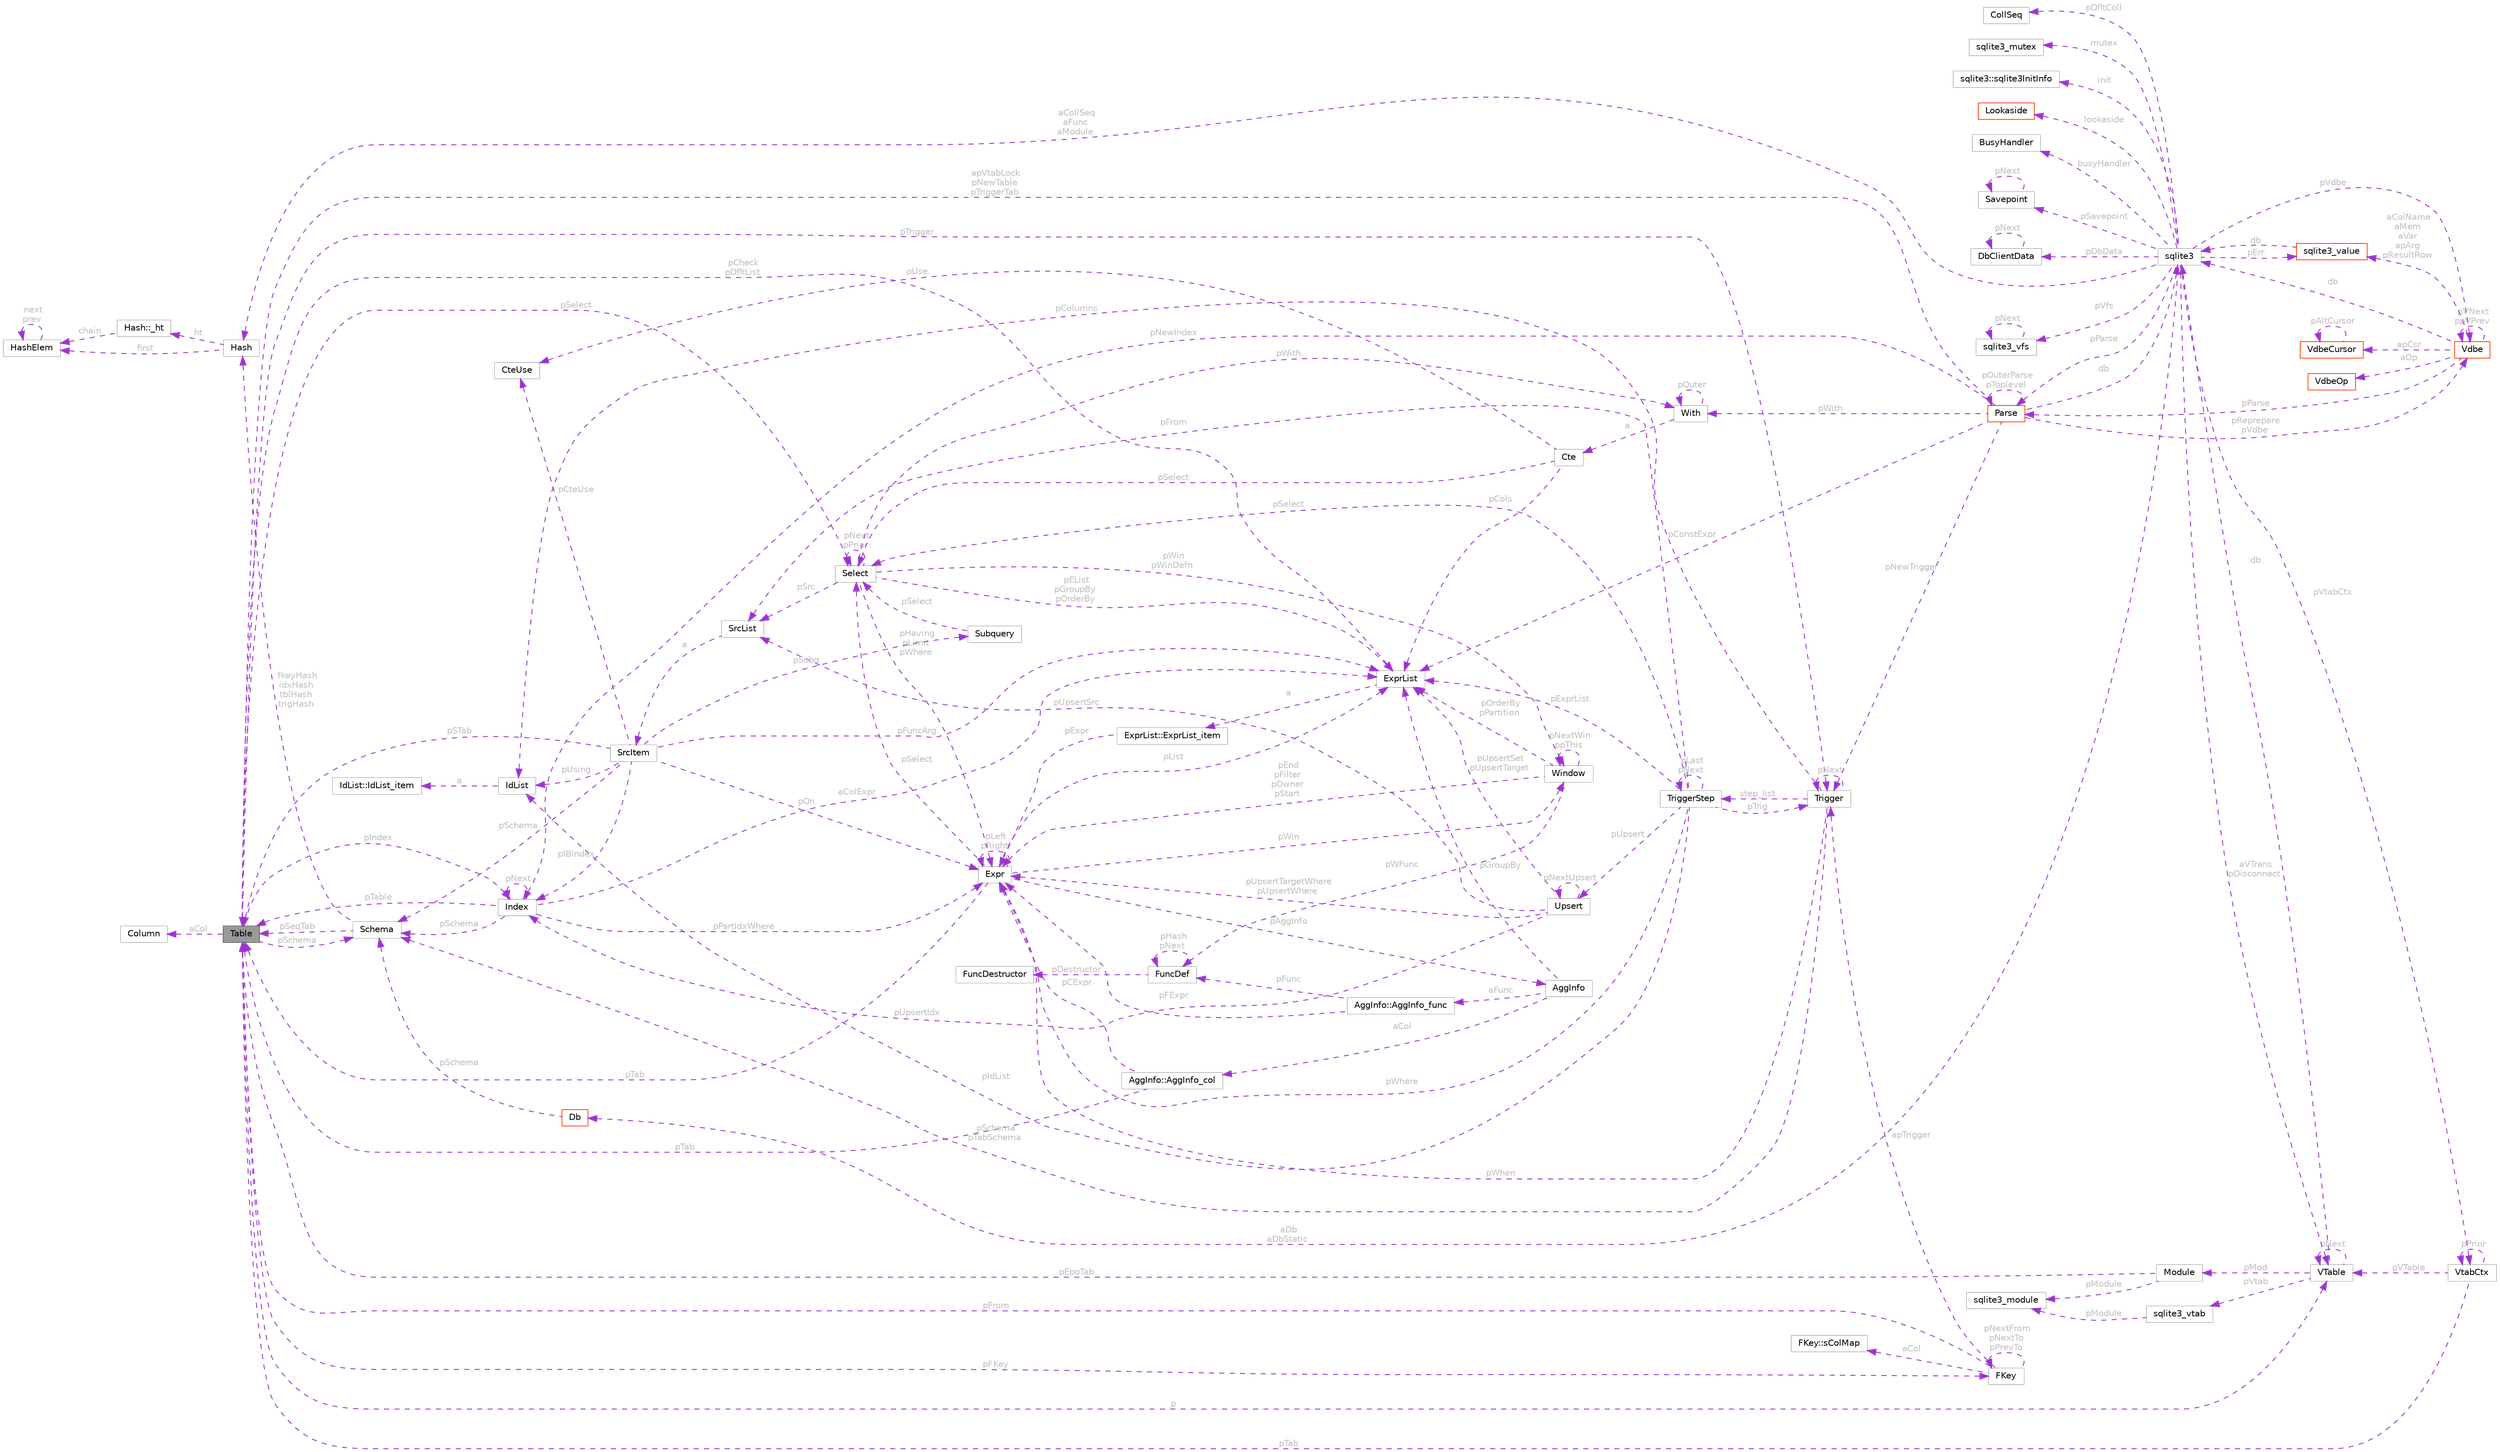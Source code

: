 digraph "Table"
{
 // LATEX_PDF_SIZE
  bgcolor="transparent";
  edge [fontname=Helvetica,fontsize=10,labelfontname=Helvetica,labelfontsize=10];
  node [fontname=Helvetica,fontsize=10,shape=box,height=0.2,width=0.4];
  rankdir="LR";
  Node1 [id="Node000001",label="Table",height=0.2,width=0.4,color="gray40", fillcolor="grey60", style="filled", fontcolor="black",tooltip=" "];
  Node2 -> Node1 [id="edge1_Node000001_Node000002",dir="back",color="darkorchid3",style="dashed",tooltip=" ",label=" aCol",fontcolor="grey" ];
  Node2 [id="Node000002",label="Column",height=0.2,width=0.4,color="grey75", fillcolor="white", style="filled",URL="$structColumn.html",tooltip=" "];
  Node3 -> Node1 [id="edge2_Node000001_Node000003",dir="back",color="darkorchid3",style="dashed",tooltip=" ",label=" pIndex",fontcolor="grey" ];
  Node3 [id="Node000003",label="Index",height=0.2,width=0.4,color="grey75", fillcolor="white", style="filled",URL="$structIndex.html",tooltip=" "];
  Node1 -> Node3 [id="edge3_Node000003_Node000001",dir="back",color="darkorchid3",style="dashed",tooltip=" ",label=" pTable",fontcolor="grey" ];
  Node3 -> Node3 [id="edge4_Node000003_Node000003",dir="back",color="darkorchid3",style="dashed",tooltip=" ",label=" pNext",fontcolor="grey" ];
  Node4 -> Node3 [id="edge5_Node000003_Node000004",dir="back",color="darkorchid3",style="dashed",tooltip=" ",label=" pSchema",fontcolor="grey" ];
  Node4 [id="Node000004",label="Schema",height=0.2,width=0.4,color="grey75", fillcolor="white", style="filled",URL="$structSchema.html",tooltip=" "];
  Node5 -> Node4 [id="edge6_Node000004_Node000005",dir="back",color="darkorchid3",style="dashed",tooltip=" ",label=" fkeyHash\nidxHash\ntblHash\ntrigHash",fontcolor="grey" ];
  Node5 [id="Node000005",label="Hash",height=0.2,width=0.4,color="grey75", fillcolor="white", style="filled",URL="$structHash.html",tooltip=" "];
  Node6 -> Node5 [id="edge7_Node000005_Node000006",dir="back",color="darkorchid3",style="dashed",tooltip=" ",label=" first",fontcolor="grey" ];
  Node6 [id="Node000006",label="HashElem",height=0.2,width=0.4,color="grey75", fillcolor="white", style="filled",URL="$structHashElem.html",tooltip=" "];
  Node6 -> Node6 [id="edge8_Node000006_Node000006",dir="back",color="darkorchid3",style="dashed",tooltip=" ",label=" next\nprev",fontcolor="grey" ];
  Node7 -> Node5 [id="edge9_Node000005_Node000007",dir="back",color="darkorchid3",style="dashed",tooltip=" ",label=" ht",fontcolor="grey" ];
  Node7 [id="Node000007",label="Hash::_ht",height=0.2,width=0.4,color="grey75", fillcolor="white", style="filled",URL="$structHash_1_1__ht.html",tooltip=" "];
  Node6 -> Node7 [id="edge10_Node000007_Node000006",dir="back",color="darkorchid3",style="dashed",tooltip=" ",label=" chain",fontcolor="grey" ];
  Node1 -> Node4 [id="edge11_Node000004_Node000001",dir="back",color="darkorchid3",style="dashed",tooltip=" ",label=" pSeqTab",fontcolor="grey" ];
  Node8 -> Node3 [id="edge12_Node000003_Node000008",dir="back",color="darkorchid3",style="dashed",tooltip=" ",label=" pPartIdxWhere",fontcolor="grey" ];
  Node8 [id="Node000008",label="Expr",height=0.2,width=0.4,color="grey75", fillcolor="white", style="filled",URL="$structExpr.html",tooltip=" "];
  Node8 -> Node8 [id="edge13_Node000008_Node000008",dir="back",color="darkorchid3",style="dashed",tooltip=" ",label=" pLeft\npRight",fontcolor="grey" ];
  Node9 -> Node8 [id="edge14_Node000008_Node000009",dir="back",color="darkorchid3",style="dashed",tooltip=" ",label=" pList",fontcolor="grey" ];
  Node9 [id="Node000009",label="ExprList",height=0.2,width=0.4,color="grey75", fillcolor="white", style="filled",URL="$structExprList.html",tooltip=" "];
  Node10 -> Node9 [id="edge15_Node000009_Node000010",dir="back",color="darkorchid3",style="dashed",tooltip=" ",label=" a",fontcolor="grey" ];
  Node10 [id="Node000010",label="ExprList::ExprList_item",height=0.2,width=0.4,color="grey75", fillcolor="white", style="filled",URL="$structExprList_1_1ExprList__item.html",tooltip=" "];
  Node8 -> Node10 [id="edge16_Node000010_Node000008",dir="back",color="darkorchid3",style="dashed",tooltip=" ",label=" pExpr",fontcolor="grey" ];
  Node11 -> Node8 [id="edge17_Node000008_Node000011",dir="back",color="darkorchid3",style="dashed",tooltip=" ",label=" pSelect",fontcolor="grey" ];
  Node11 [id="Node000011",label="Select",height=0.2,width=0.4,color="grey75", fillcolor="white", style="filled",URL="$structSelect.html",tooltip=" "];
  Node9 -> Node11 [id="edge18_Node000011_Node000009",dir="back",color="darkorchid3",style="dashed",tooltip=" ",label=" pEList\npGroupBy\npOrderBy",fontcolor="grey" ];
  Node12 -> Node11 [id="edge19_Node000011_Node000012",dir="back",color="darkorchid3",style="dashed",tooltip=" ",label=" pSrc",fontcolor="grey" ];
  Node12 [id="Node000012",label="SrcList",height=0.2,width=0.4,color="grey75", fillcolor="white", style="filled",URL="$structSrcList.html",tooltip=" "];
  Node13 -> Node12 [id="edge20_Node000012_Node000013",dir="back",color="darkorchid3",style="dashed",tooltip=" ",label=" a",fontcolor="grey" ];
  Node13 [id="Node000013",label="SrcItem",height=0.2,width=0.4,color="grey75", fillcolor="white", style="filled",URL="$structSrcItem.html",tooltip=" "];
  Node1 -> Node13 [id="edge21_Node000013_Node000001",dir="back",color="darkorchid3",style="dashed",tooltip=" ",label=" pSTab",fontcolor="grey" ];
  Node9 -> Node13 [id="edge22_Node000013_Node000009",dir="back",color="darkorchid3",style="dashed",tooltip=" ",label=" pFuncArg",fontcolor="grey" ];
  Node3 -> Node13 [id="edge23_Node000013_Node000003",dir="back",color="darkorchid3",style="dashed",tooltip=" ",label=" pIBIndex",fontcolor="grey" ];
  Node14 -> Node13 [id="edge24_Node000013_Node000014",dir="back",color="darkorchid3",style="dashed",tooltip=" ",label=" pCteUse",fontcolor="grey" ];
  Node14 [id="Node000014",label="CteUse",height=0.2,width=0.4,color="grey75", fillcolor="white", style="filled",URL="$structCteUse.html",tooltip=" "];
  Node8 -> Node13 [id="edge25_Node000013_Node000008",dir="back",color="darkorchid3",style="dashed",tooltip=" ",label=" pOn",fontcolor="grey" ];
  Node15 -> Node13 [id="edge26_Node000013_Node000015",dir="back",color="darkorchid3",style="dashed",tooltip=" ",label=" pUsing",fontcolor="grey" ];
  Node15 [id="Node000015",label="IdList",height=0.2,width=0.4,color="grey75", fillcolor="white", style="filled",URL="$structIdList.html",tooltip=" "];
  Node16 -> Node15 [id="edge27_Node000015_Node000016",dir="back",color="darkorchid3",style="dashed",tooltip=" ",label=" a",fontcolor="grey" ];
  Node16 [id="Node000016",label="IdList::IdList_item",height=0.2,width=0.4,color="grey75", fillcolor="white", style="filled",URL="$structIdList_1_1IdList__item.html",tooltip=" "];
  Node4 -> Node13 [id="edge28_Node000013_Node000004",dir="back",color="darkorchid3",style="dashed",tooltip=" ",label=" pSchema",fontcolor="grey" ];
  Node17 -> Node13 [id="edge29_Node000013_Node000017",dir="back",color="darkorchid3",style="dashed",tooltip=" ",label=" pSubq",fontcolor="grey" ];
  Node17 [id="Node000017",label="Subquery",height=0.2,width=0.4,color="grey75", fillcolor="white", style="filled",URL="$structSubquery.html",tooltip=" "];
  Node11 -> Node17 [id="edge30_Node000017_Node000011",dir="back",color="darkorchid3",style="dashed",tooltip=" ",label=" pSelect",fontcolor="grey" ];
  Node8 -> Node11 [id="edge31_Node000011_Node000008",dir="back",color="darkorchid3",style="dashed",tooltip=" ",label=" pHaving\npLimit\npWhere",fontcolor="grey" ];
  Node11 -> Node11 [id="edge32_Node000011_Node000011",dir="back",color="darkorchid3",style="dashed",tooltip=" ",label=" pNext\npPrior",fontcolor="grey" ];
  Node18 -> Node11 [id="edge33_Node000011_Node000018",dir="back",color="darkorchid3",style="dashed",tooltip=" ",label=" pWith",fontcolor="grey" ];
  Node18 [id="Node000018",label="With",height=0.2,width=0.4,color="grey75", fillcolor="white", style="filled",URL="$structWith.html",tooltip=" "];
  Node18 -> Node18 [id="edge34_Node000018_Node000018",dir="back",color="darkorchid3",style="dashed",tooltip=" ",label=" pOuter",fontcolor="grey" ];
  Node19 -> Node18 [id="edge35_Node000018_Node000019",dir="back",color="darkorchid3",style="dashed",tooltip=" ",label=" a",fontcolor="grey" ];
  Node19 [id="Node000019",label="Cte",height=0.2,width=0.4,color="grey75", fillcolor="white", style="filled",URL="$structCte.html",tooltip=" "];
  Node9 -> Node19 [id="edge36_Node000019_Node000009",dir="back",color="darkorchid3",style="dashed",tooltip=" ",label=" pCols",fontcolor="grey" ];
  Node11 -> Node19 [id="edge37_Node000019_Node000011",dir="back",color="darkorchid3",style="dashed",tooltip=" ",label=" pSelect",fontcolor="grey" ];
  Node14 -> Node19 [id="edge38_Node000019_Node000014",dir="back",color="darkorchid3",style="dashed",tooltip=" ",label=" pUse",fontcolor="grey" ];
  Node20 -> Node11 [id="edge39_Node000011_Node000020",dir="back",color="darkorchid3",style="dashed",tooltip=" ",label=" pWin\npWinDefn",fontcolor="grey" ];
  Node20 [id="Node000020",label="Window",height=0.2,width=0.4,color="grey75", fillcolor="white", style="filled",URL="$structWindow.html",tooltip=" "];
  Node9 -> Node20 [id="edge40_Node000020_Node000009",dir="back",color="darkorchid3",style="dashed",tooltip=" ",label=" pOrderBy\npPartition",fontcolor="grey" ];
  Node8 -> Node20 [id="edge41_Node000020_Node000008",dir="back",color="darkorchid3",style="dashed",tooltip=" ",label=" pEnd\npFilter\npOwner\npStart",fontcolor="grey" ];
  Node20 -> Node20 [id="edge42_Node000020_Node000020",dir="back",color="darkorchid3",style="dashed",tooltip=" ",label=" pNextWin\nppThis",fontcolor="grey" ];
  Node21 -> Node20 [id="edge43_Node000020_Node000021",dir="back",color="darkorchid3",style="dashed",tooltip=" ",label=" pWFunc",fontcolor="grey" ];
  Node21 [id="Node000021",label="FuncDef",height=0.2,width=0.4,color="grey75", fillcolor="white", style="filled",URL="$structFuncDef.html",tooltip=" "];
  Node21 -> Node21 [id="edge44_Node000021_Node000021",dir="back",color="darkorchid3",style="dashed",tooltip=" ",label=" pHash\npNext",fontcolor="grey" ];
  Node22 -> Node21 [id="edge45_Node000021_Node000022",dir="back",color="darkorchid3",style="dashed",tooltip=" ",label=" pDestructor",fontcolor="grey" ];
  Node22 [id="Node000022",label="FuncDestructor",height=0.2,width=0.4,color="grey75", fillcolor="white", style="filled",URL="$structFuncDestructor.html",tooltip=" "];
  Node23 -> Node8 [id="edge46_Node000008_Node000023",dir="back",color="darkorchid3",style="dashed",tooltip=" ",label=" pAggInfo",fontcolor="grey" ];
  Node23 [id="Node000023",label="AggInfo",height=0.2,width=0.4,color="grey75", fillcolor="white", style="filled",URL="$structAggInfo.html",tooltip=" "];
  Node9 -> Node23 [id="edge47_Node000023_Node000009",dir="back",color="darkorchid3",style="dashed",tooltip=" ",label=" pGroupBy",fontcolor="grey" ];
  Node24 -> Node23 [id="edge48_Node000023_Node000024",dir="back",color="darkorchid3",style="dashed",tooltip=" ",label=" aCol",fontcolor="grey" ];
  Node24 [id="Node000024",label="AggInfo::AggInfo_col",height=0.2,width=0.4,color="grey75", fillcolor="white", style="filled",URL="$structAggInfo_1_1AggInfo__col.html",tooltip=" "];
  Node1 -> Node24 [id="edge49_Node000024_Node000001",dir="back",color="darkorchid3",style="dashed",tooltip=" ",label=" pTab",fontcolor="grey" ];
  Node8 -> Node24 [id="edge50_Node000024_Node000008",dir="back",color="darkorchid3",style="dashed",tooltip=" ",label=" pCExpr",fontcolor="grey" ];
  Node25 -> Node23 [id="edge51_Node000023_Node000025",dir="back",color="darkorchid3",style="dashed",tooltip=" ",label=" aFunc",fontcolor="grey" ];
  Node25 [id="Node000025",label="AggInfo::AggInfo_func",height=0.2,width=0.4,color="grey75", fillcolor="white", style="filled",URL="$structAggInfo_1_1AggInfo__func.html",tooltip=" "];
  Node8 -> Node25 [id="edge52_Node000025_Node000008",dir="back",color="darkorchid3",style="dashed",tooltip=" ",label=" pFExpr",fontcolor="grey" ];
  Node21 -> Node25 [id="edge53_Node000025_Node000021",dir="back",color="darkorchid3",style="dashed",tooltip=" ",label=" pFunc",fontcolor="grey" ];
  Node1 -> Node8 [id="edge54_Node000008_Node000001",dir="back",color="darkorchid3",style="dashed",tooltip=" ",label=" pTab",fontcolor="grey" ];
  Node20 -> Node8 [id="edge55_Node000008_Node000020",dir="back",color="darkorchid3",style="dashed",tooltip=" ",label=" pWin",fontcolor="grey" ];
  Node9 -> Node3 [id="edge56_Node000003_Node000009",dir="back",color="darkorchid3",style="dashed",tooltip=" ",label=" aColExpr",fontcolor="grey" ];
  Node9 -> Node1 [id="edge57_Node000001_Node000009",dir="back",color="darkorchid3",style="dashed",tooltip=" ",label=" pCheck\npDfltList",fontcolor="grey" ];
  Node26 -> Node1 [id="edge58_Node000001_Node000026",dir="back",color="darkorchid3",style="dashed",tooltip=" ",label=" pFKey",fontcolor="grey" ];
  Node26 [id="Node000026",label="FKey",height=0.2,width=0.4,color="grey75", fillcolor="white", style="filled",URL="$structFKey.html",tooltip=" "];
  Node1 -> Node26 [id="edge59_Node000026_Node000001",dir="back",color="darkorchid3",style="dashed",tooltip=" ",label=" pFrom",fontcolor="grey" ];
  Node26 -> Node26 [id="edge60_Node000026_Node000026",dir="back",color="darkorchid3",style="dashed",tooltip=" ",label=" pNextFrom\npNextTo\npPrevTo",fontcolor="grey" ];
  Node27 -> Node26 [id="edge61_Node000026_Node000027",dir="back",color="darkorchid3",style="dashed",tooltip=" ",label=" apTrigger",fontcolor="grey" ];
  Node27 [id="Node000027",label="Trigger",height=0.2,width=0.4,color="grey75", fillcolor="white", style="filled",URL="$structTrigger.html",tooltip=" "];
  Node8 -> Node27 [id="edge62_Node000027_Node000008",dir="back",color="darkorchid3",style="dashed",tooltip=" ",label=" pWhen",fontcolor="grey" ];
  Node15 -> Node27 [id="edge63_Node000027_Node000015",dir="back",color="darkorchid3",style="dashed",tooltip=" ",label=" pColumns",fontcolor="grey" ];
  Node4 -> Node27 [id="edge64_Node000027_Node000004",dir="back",color="darkorchid3",style="dashed",tooltip=" ",label=" pSchema\npTabSchema",fontcolor="grey" ];
  Node28 -> Node27 [id="edge65_Node000027_Node000028",dir="back",color="darkorchid3",style="dashed",tooltip=" ",label=" step_list",fontcolor="grey" ];
  Node28 [id="Node000028",label="TriggerStep",height=0.2,width=0.4,color="grey75", fillcolor="white", style="filled",URL="$structTriggerStep.html",tooltip=" "];
  Node27 -> Node28 [id="edge66_Node000028_Node000027",dir="back",color="darkorchid3",style="dashed",tooltip=" ",label=" pTrig",fontcolor="grey" ];
  Node11 -> Node28 [id="edge67_Node000028_Node000011",dir="back",color="darkorchid3",style="dashed",tooltip=" ",label=" pSelect",fontcolor="grey" ];
  Node12 -> Node28 [id="edge68_Node000028_Node000012",dir="back",color="darkorchid3",style="dashed",tooltip=" ",label=" pFrom",fontcolor="grey" ];
  Node8 -> Node28 [id="edge69_Node000028_Node000008",dir="back",color="darkorchid3",style="dashed",tooltip=" ",label=" pWhere",fontcolor="grey" ];
  Node9 -> Node28 [id="edge70_Node000028_Node000009",dir="back",color="darkorchid3",style="dashed",tooltip=" ",label=" pExprList",fontcolor="grey" ];
  Node15 -> Node28 [id="edge71_Node000028_Node000015",dir="back",color="darkorchid3",style="dashed",tooltip=" ",label=" pIdList",fontcolor="grey" ];
  Node29 -> Node28 [id="edge72_Node000028_Node000029",dir="back",color="darkorchid3",style="dashed",tooltip=" ",label=" pUpsert",fontcolor="grey" ];
  Node29 [id="Node000029",label="Upsert",height=0.2,width=0.4,color="grey75", fillcolor="white", style="filled",URL="$structUpsert.html",tooltip=" "];
  Node9 -> Node29 [id="edge73_Node000029_Node000009",dir="back",color="darkorchid3",style="dashed",tooltip=" ",label=" pUpsertSet\npUpsertTarget",fontcolor="grey" ];
  Node8 -> Node29 [id="edge74_Node000029_Node000008",dir="back",color="darkorchid3",style="dashed",tooltip=" ",label=" pUpsertTargetWhere\npUpsertWhere",fontcolor="grey" ];
  Node29 -> Node29 [id="edge75_Node000029_Node000029",dir="back",color="darkorchid3",style="dashed",tooltip=" ",label=" pNextUpsert",fontcolor="grey" ];
  Node3 -> Node29 [id="edge76_Node000029_Node000003",dir="back",color="darkorchid3",style="dashed",tooltip=" ",label=" pUpsertIdx",fontcolor="grey" ];
  Node12 -> Node29 [id="edge77_Node000029_Node000012",dir="back",color="darkorchid3",style="dashed",tooltip=" ",label=" pUpsertSrc",fontcolor="grey" ];
  Node28 -> Node28 [id="edge78_Node000028_Node000028",dir="back",color="darkorchid3",style="dashed",tooltip=" ",label=" pLast\npNext",fontcolor="grey" ];
  Node27 -> Node27 [id="edge79_Node000027_Node000027",dir="back",color="darkorchid3",style="dashed",tooltip=" ",label=" pNext",fontcolor="grey" ];
  Node30 -> Node26 [id="edge80_Node000026_Node000030",dir="back",color="darkorchid3",style="dashed",tooltip=" ",label=" aCol",fontcolor="grey" ];
  Node30 [id="Node000030",label="FKey::sColMap",height=0.2,width=0.4,color="grey75", fillcolor="white", style="filled",URL="$structFKey_1_1sColMap.html",tooltip=" "];
  Node11 -> Node1 [id="edge81_Node000001_Node000011",dir="back",color="darkorchid3",style="dashed",tooltip=" ",label=" pSelect",fontcolor="grey" ];
  Node31 -> Node1 [id="edge82_Node000001_Node000031",dir="back",color="darkorchid3",style="dashed",tooltip=" ",label=" p",fontcolor="grey" ];
  Node31 [id="Node000031",label="VTable",height=0.2,width=0.4,color="grey75", fillcolor="white", style="filled",URL="$structVTable.html",tooltip=" "];
  Node32 -> Node31 [id="edge83_Node000031_Node000032",dir="back",color="darkorchid3",style="dashed",tooltip=" ",label=" db",fontcolor="grey" ];
  Node32 [id="Node000032",label="sqlite3",height=0.2,width=0.4,color="grey75", fillcolor="white", style="filled",URL="$structsqlite3.html",tooltip=" "];
  Node33 -> Node32 [id="edge84_Node000032_Node000033",dir="back",color="darkorchid3",style="dashed",tooltip=" ",label=" pVfs",fontcolor="grey" ];
  Node33 [id="Node000033",label="sqlite3_vfs",height=0.2,width=0.4,color="grey75", fillcolor="white", style="filled",URL="$structsqlite3__vfs.html",tooltip=" "];
  Node33 -> Node33 [id="edge85_Node000033_Node000033",dir="back",color="darkorchid3",style="dashed",tooltip=" ",label=" pNext",fontcolor="grey" ];
  Node34 -> Node32 [id="edge86_Node000032_Node000034",dir="back",color="darkorchid3",style="dashed",tooltip=" ",label=" pVdbe",fontcolor="grey" ];
  Node34 [id="Node000034",label="Vdbe",height=0.2,width=0.4,color="orangered", fillcolor="white", style="filled",URL="$structVdbe.html",tooltip=" "];
  Node32 -> Node34 [id="edge87_Node000034_Node000032",dir="back",color="darkorchid3",style="dashed",tooltip=" ",label=" db",fontcolor="grey" ];
  Node34 -> Node34 [id="edge88_Node000034_Node000034",dir="back",color="darkorchid3",style="dashed",tooltip=" ",label=" pVNext\nppVPrev",fontcolor="grey" ];
  Node35 -> Node34 [id="edge89_Node000034_Node000035",dir="back",color="darkorchid3",style="dashed",tooltip=" ",label=" pParse",fontcolor="grey" ];
  Node35 [id="Node000035",label="Parse",height=0.2,width=0.4,color="orangered", fillcolor="white", style="filled",URL="$structParse.html",tooltip=" "];
  Node32 -> Node35 [id="edge90_Node000035_Node000032",dir="back",color="darkorchid3",style="dashed",tooltip=" ",label=" db",fontcolor="grey" ];
  Node34 -> Node35 [id="edge91_Node000035_Node000034",dir="back",color="darkorchid3",style="dashed",tooltip=" ",label=" pReprepare\npVdbe",fontcolor="grey" ];
  Node9 -> Node35 [id="edge92_Node000035_Node000009",dir="back",color="darkorchid3",style="dashed",tooltip=" ",label=" pConstExpr",fontcolor="grey" ];
  Node35 -> Node35 [id="edge93_Node000035_Node000035",dir="back",color="darkorchid3",style="dashed",tooltip=" ",label=" pOuterParse\npToplevel",fontcolor="grey" ];
  Node1 -> Node35 [id="edge94_Node000035_Node000001",dir="back",color="darkorchid3",style="dashed",tooltip=" ",label=" apVtabLock\npNewTable\npTriggerTab",fontcolor="grey" ];
  Node3 -> Node35 [id="edge95_Node000035_Node000003",dir="back",color="darkorchid3",style="dashed",tooltip=" ",label=" pNewIndex",fontcolor="grey" ];
  Node27 -> Node35 [id="edge96_Node000035_Node000027",dir="back",color="darkorchid3",style="dashed",tooltip=" ",label=" pNewTrigger",fontcolor="grey" ];
  Node18 -> Node35 [id="edge97_Node000035_Node000018",dir="back",color="darkorchid3",style="dashed",tooltip=" ",label=" pWith",fontcolor="grey" ];
  Node44 -> Node34 [id="edge98_Node000034_Node000044",dir="back",color="darkorchid3",style="dashed",tooltip=" ",label=" aColName\naMem\naVar\napArg\npResultRow",fontcolor="grey" ];
  Node44 [id="Node000044",label="sqlite3_value",height=0.2,width=0.4,color="orangered", fillcolor="white", style="filled",URL="$structsqlite3__value.html",tooltip=" "];
  Node32 -> Node44 [id="edge99_Node000044_Node000032",dir="back",color="darkorchid3",style="dashed",tooltip=" ",label=" db",fontcolor="grey" ];
  Node53 -> Node34 [id="edge100_Node000034_Node000053",dir="back",color="darkorchid3",style="dashed",tooltip=" ",label=" apCsr",fontcolor="grey" ];
  Node53 [id="Node000053",label="VdbeCursor",height=0.2,width=0.4,color="orangered", fillcolor="white", style="filled",URL="$structVdbeCursor.html",tooltip=" "];
  Node53 -> Node53 [id="edge101_Node000053_Node000053",dir="back",color="darkorchid3",style="dashed",tooltip=" ",label=" pAltCursor",fontcolor="grey" ];
  Node41 -> Node34 [id="edge102_Node000034_Node000041",dir="back",color="darkorchid3",style="dashed",tooltip=" ",label=" aOp",fontcolor="grey" ];
  Node41 [id="Node000041",label="VdbeOp",height=0.2,width=0.4,color="orangered", fillcolor="white", style="filled",URL="$structVdbeOp.html",tooltip=" "];
  Node46 -> Node32 [id="edge103_Node000032_Node000046",dir="back",color="darkorchid3",style="dashed",tooltip=" ",label=" pDfltColl",fontcolor="grey" ];
  Node46 [id="Node000046",label="CollSeq",height=0.2,width=0.4,color="grey75", fillcolor="white", style="filled",URL="$structCollSeq.html",tooltip=" "];
  Node70 -> Node32 [id="edge104_Node000032_Node000070",dir="back",color="darkorchid3",style="dashed",tooltip=" ",label=" mutex",fontcolor="grey" ];
  Node70 [id="Node000070",label="sqlite3_mutex",height=0.2,width=0.4,color="grey75", fillcolor="white", style="filled",URL="$structsqlite3__mutex.html",tooltip=" "];
  Node88 -> Node32 [id="edge105_Node000032_Node000088",dir="back",color="darkorchid3",style="dashed",tooltip=" ",label=" aDb\naDbStatic",fontcolor="grey" ];
  Node88 [id="Node000088",label="Db",height=0.2,width=0.4,color="orangered", fillcolor="white", style="filled",URL="$structDb.html",tooltip=" "];
  Node4 -> Node88 [id="edge106_Node000088_Node000004",dir="back",color="darkorchid3",style="dashed",tooltip=" ",label=" pSchema",fontcolor="grey" ];
  Node89 -> Node32 [id="edge107_Node000032_Node000089",dir="back",color="darkorchid3",style="dashed",tooltip=" ",label=" init",fontcolor="grey" ];
  Node89 [id="Node000089",label="sqlite3::sqlite3InitInfo",height=0.2,width=0.4,color="grey75", fillcolor="white", style="filled",URL="$structsqlite3_1_1sqlite3InitInfo.html",tooltip=" "];
  Node35 -> Node32 [id="edge108_Node000032_Node000035",dir="back",color="darkorchid3",style="dashed",tooltip=" ",label=" pParse",fontcolor="grey" ];
  Node44 -> Node32 [id="edge109_Node000032_Node000044",dir="back",color="darkorchid3",style="dashed",tooltip=" ",label=" pErr",fontcolor="grey" ];
  Node90 -> Node32 [id="edge110_Node000032_Node000090",dir="back",color="darkorchid3",style="dashed",tooltip=" ",label=" lookaside",fontcolor="grey" ];
  Node90 [id="Node000090",label="Lookaside",height=0.2,width=0.4,color="orangered", fillcolor="white", style="filled",URL="$structLookaside.html",tooltip=" "];
  Node5 -> Node32 [id="edge111_Node000032_Node000005",dir="back",color="darkorchid3",style="dashed",tooltip=" ",label=" aCollSeq\naFunc\naModule",fontcolor="grey" ];
  Node92 -> Node32 [id="edge112_Node000032_Node000092",dir="back",color="darkorchid3",style="dashed",tooltip=" ",label=" pVtabCtx",fontcolor="grey" ];
  Node92 [id="Node000092",label="VtabCtx",height=0.2,width=0.4,color="grey75", fillcolor="white", style="filled",URL="$structVtabCtx.html",tooltip=" "];
  Node31 -> Node92 [id="edge113_Node000092_Node000031",dir="back",color="darkorchid3",style="dashed",tooltip=" ",label=" pVTable",fontcolor="grey" ];
  Node1 -> Node92 [id="edge114_Node000092_Node000001",dir="back",color="darkorchid3",style="dashed",tooltip=" ",label=" pTab",fontcolor="grey" ];
  Node92 -> Node92 [id="edge115_Node000092_Node000092",dir="back",color="darkorchid3",style="dashed",tooltip=" ",label=" pPrior",fontcolor="grey" ];
  Node31 -> Node32 [id="edge116_Node000032_Node000031",dir="back",color="darkorchid3",style="dashed",tooltip=" ",label=" aVTrans\npDisconnect",fontcolor="grey" ];
  Node93 -> Node32 [id="edge117_Node000032_Node000093",dir="back",color="darkorchid3",style="dashed",tooltip=" ",label=" busyHandler",fontcolor="grey" ];
  Node93 [id="Node000093",label="BusyHandler",height=0.2,width=0.4,color="grey75", fillcolor="white", style="filled",URL="$structBusyHandler.html",tooltip=" "];
  Node94 -> Node32 [id="edge118_Node000032_Node000094",dir="back",color="darkorchid3",style="dashed",tooltip=" ",label=" pSavepoint",fontcolor="grey" ];
  Node94 [id="Node000094",label="Savepoint",height=0.2,width=0.4,color="grey75", fillcolor="white", style="filled",URL="$structSavepoint.html",tooltip=" "];
  Node94 -> Node94 [id="edge119_Node000094_Node000094",dir="back",color="darkorchid3",style="dashed",tooltip=" ",label=" pNext",fontcolor="grey" ];
  Node95 -> Node32 [id="edge120_Node000032_Node000095",dir="back",color="darkorchid3",style="dashed",tooltip=" ",label=" pDbData",fontcolor="grey" ];
  Node95 [id="Node000095",label="DbClientData",height=0.2,width=0.4,color="grey75", fillcolor="white", style="filled",URL="$structDbClientData.html",tooltip=" "];
  Node95 -> Node95 [id="edge121_Node000095_Node000095",dir="back",color="darkorchid3",style="dashed",tooltip=" ",label=" pNext",fontcolor="grey" ];
  Node96 -> Node31 [id="edge122_Node000031_Node000096",dir="back",color="darkorchid3",style="dashed",tooltip=" ",label=" pMod",fontcolor="grey" ];
  Node96 [id="Node000096",label="Module",height=0.2,width=0.4,color="grey75", fillcolor="white", style="filled",URL="$structModule.html",tooltip=" "];
  Node74 -> Node96 [id="edge123_Node000096_Node000074",dir="back",color="darkorchid3",style="dashed",tooltip=" ",label=" pModule",fontcolor="grey" ];
  Node74 [id="Node000074",label="sqlite3_module",height=0.2,width=0.4,color="grey75", fillcolor="white", style="filled",URL="$structsqlite3__module.html",tooltip=" "];
  Node1 -> Node96 [id="edge124_Node000096_Node000001",dir="back",color="darkorchid3",style="dashed",tooltip=" ",label=" pEpoTab",fontcolor="grey" ];
  Node73 -> Node31 [id="edge125_Node000031_Node000073",dir="back",color="darkorchid3",style="dashed",tooltip=" ",label=" pVtab",fontcolor="grey" ];
  Node73 [id="Node000073",label="sqlite3_vtab",height=0.2,width=0.4,color="grey75", fillcolor="white", style="filled",URL="$structsqlite3__vtab.html",tooltip=" "];
  Node74 -> Node73 [id="edge126_Node000073_Node000074",dir="back",color="darkorchid3",style="dashed",tooltip=" ",label=" pModule",fontcolor="grey" ];
  Node31 -> Node31 [id="edge127_Node000031_Node000031",dir="back",color="darkorchid3",style="dashed",tooltip=" ",label=" pNext",fontcolor="grey" ];
  Node27 -> Node1 [id="edge128_Node000001_Node000027",dir="back",color="darkorchid3",style="dashed",tooltip=" ",label=" pTrigger",fontcolor="grey" ];
  Node4 -> Node1 [id="edge129_Node000001_Node000004",dir="back",color="darkorchid3",style="dashed",tooltip=" ",label=" pSchema",fontcolor="grey" ];
}
